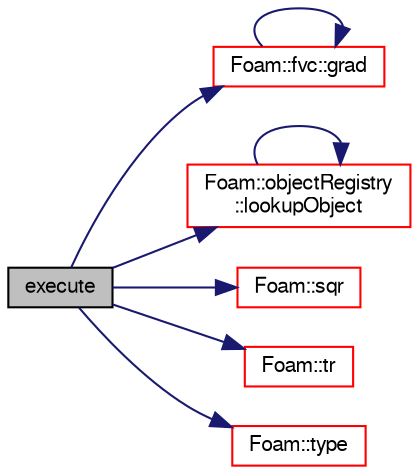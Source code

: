 digraph "execute"
{
  bgcolor="transparent";
  edge [fontname="FreeSans",fontsize="10",labelfontname="FreeSans",labelfontsize="10"];
  node [fontname="FreeSans",fontsize="10",shape=record];
  rankdir="LR";
  Node123 [label="execute",height=0.2,width=0.4,color="black", fillcolor="grey75", style="filled", fontcolor="black"];
  Node123 -> Node124 [color="midnightblue",fontsize="10",style="solid",fontname="FreeSans"];
  Node124 [label="Foam::fvc::grad",height=0.2,width=0.4,color="red",URL="$a21134.html#a7c00ec90ecc15ed3005255e42c52827a"];
  Node124 -> Node124 [color="midnightblue",fontsize="10",style="solid",fontname="FreeSans"];
  Node123 -> Node127 [color="midnightblue",fontsize="10",style="solid",fontname="FreeSans"];
  Node127 [label="Foam::objectRegistry\l::lookupObject",height=0.2,width=0.4,color="red",URL="$a26326.html#a8b49296f8410366342c524250612c2aa",tooltip="Lookup and return the object of the given Type. "];
  Node127 -> Node127 [color="midnightblue",fontsize="10",style="solid",fontname="FreeSans"];
  Node123 -> Node180 [color="midnightblue",fontsize="10",style="solid",fontname="FreeSans"];
  Node180 [label="Foam::sqr",height=0.2,width=0.4,color="red",URL="$a21124.html#a277dc11c581d53826ab5090b08f3b17b"];
  Node123 -> Node181 [color="midnightblue",fontsize="10",style="solid",fontname="FreeSans"];
  Node181 [label="Foam::tr",height=0.2,width=0.4,color="red",URL="$a21124.html#a16888f82e1accdb4c88dc9573a1dd02e"];
  Node123 -> Node182 [color="midnightblue",fontsize="10",style="solid",fontname="FreeSans"];
  Node182 [label="Foam::type",height=0.2,width=0.4,color="red",URL="$a21124.html#aec48583af672626378f501eb9fc32cd1",tooltip="Return the file type: DIRECTORY or FILE. "];
}
